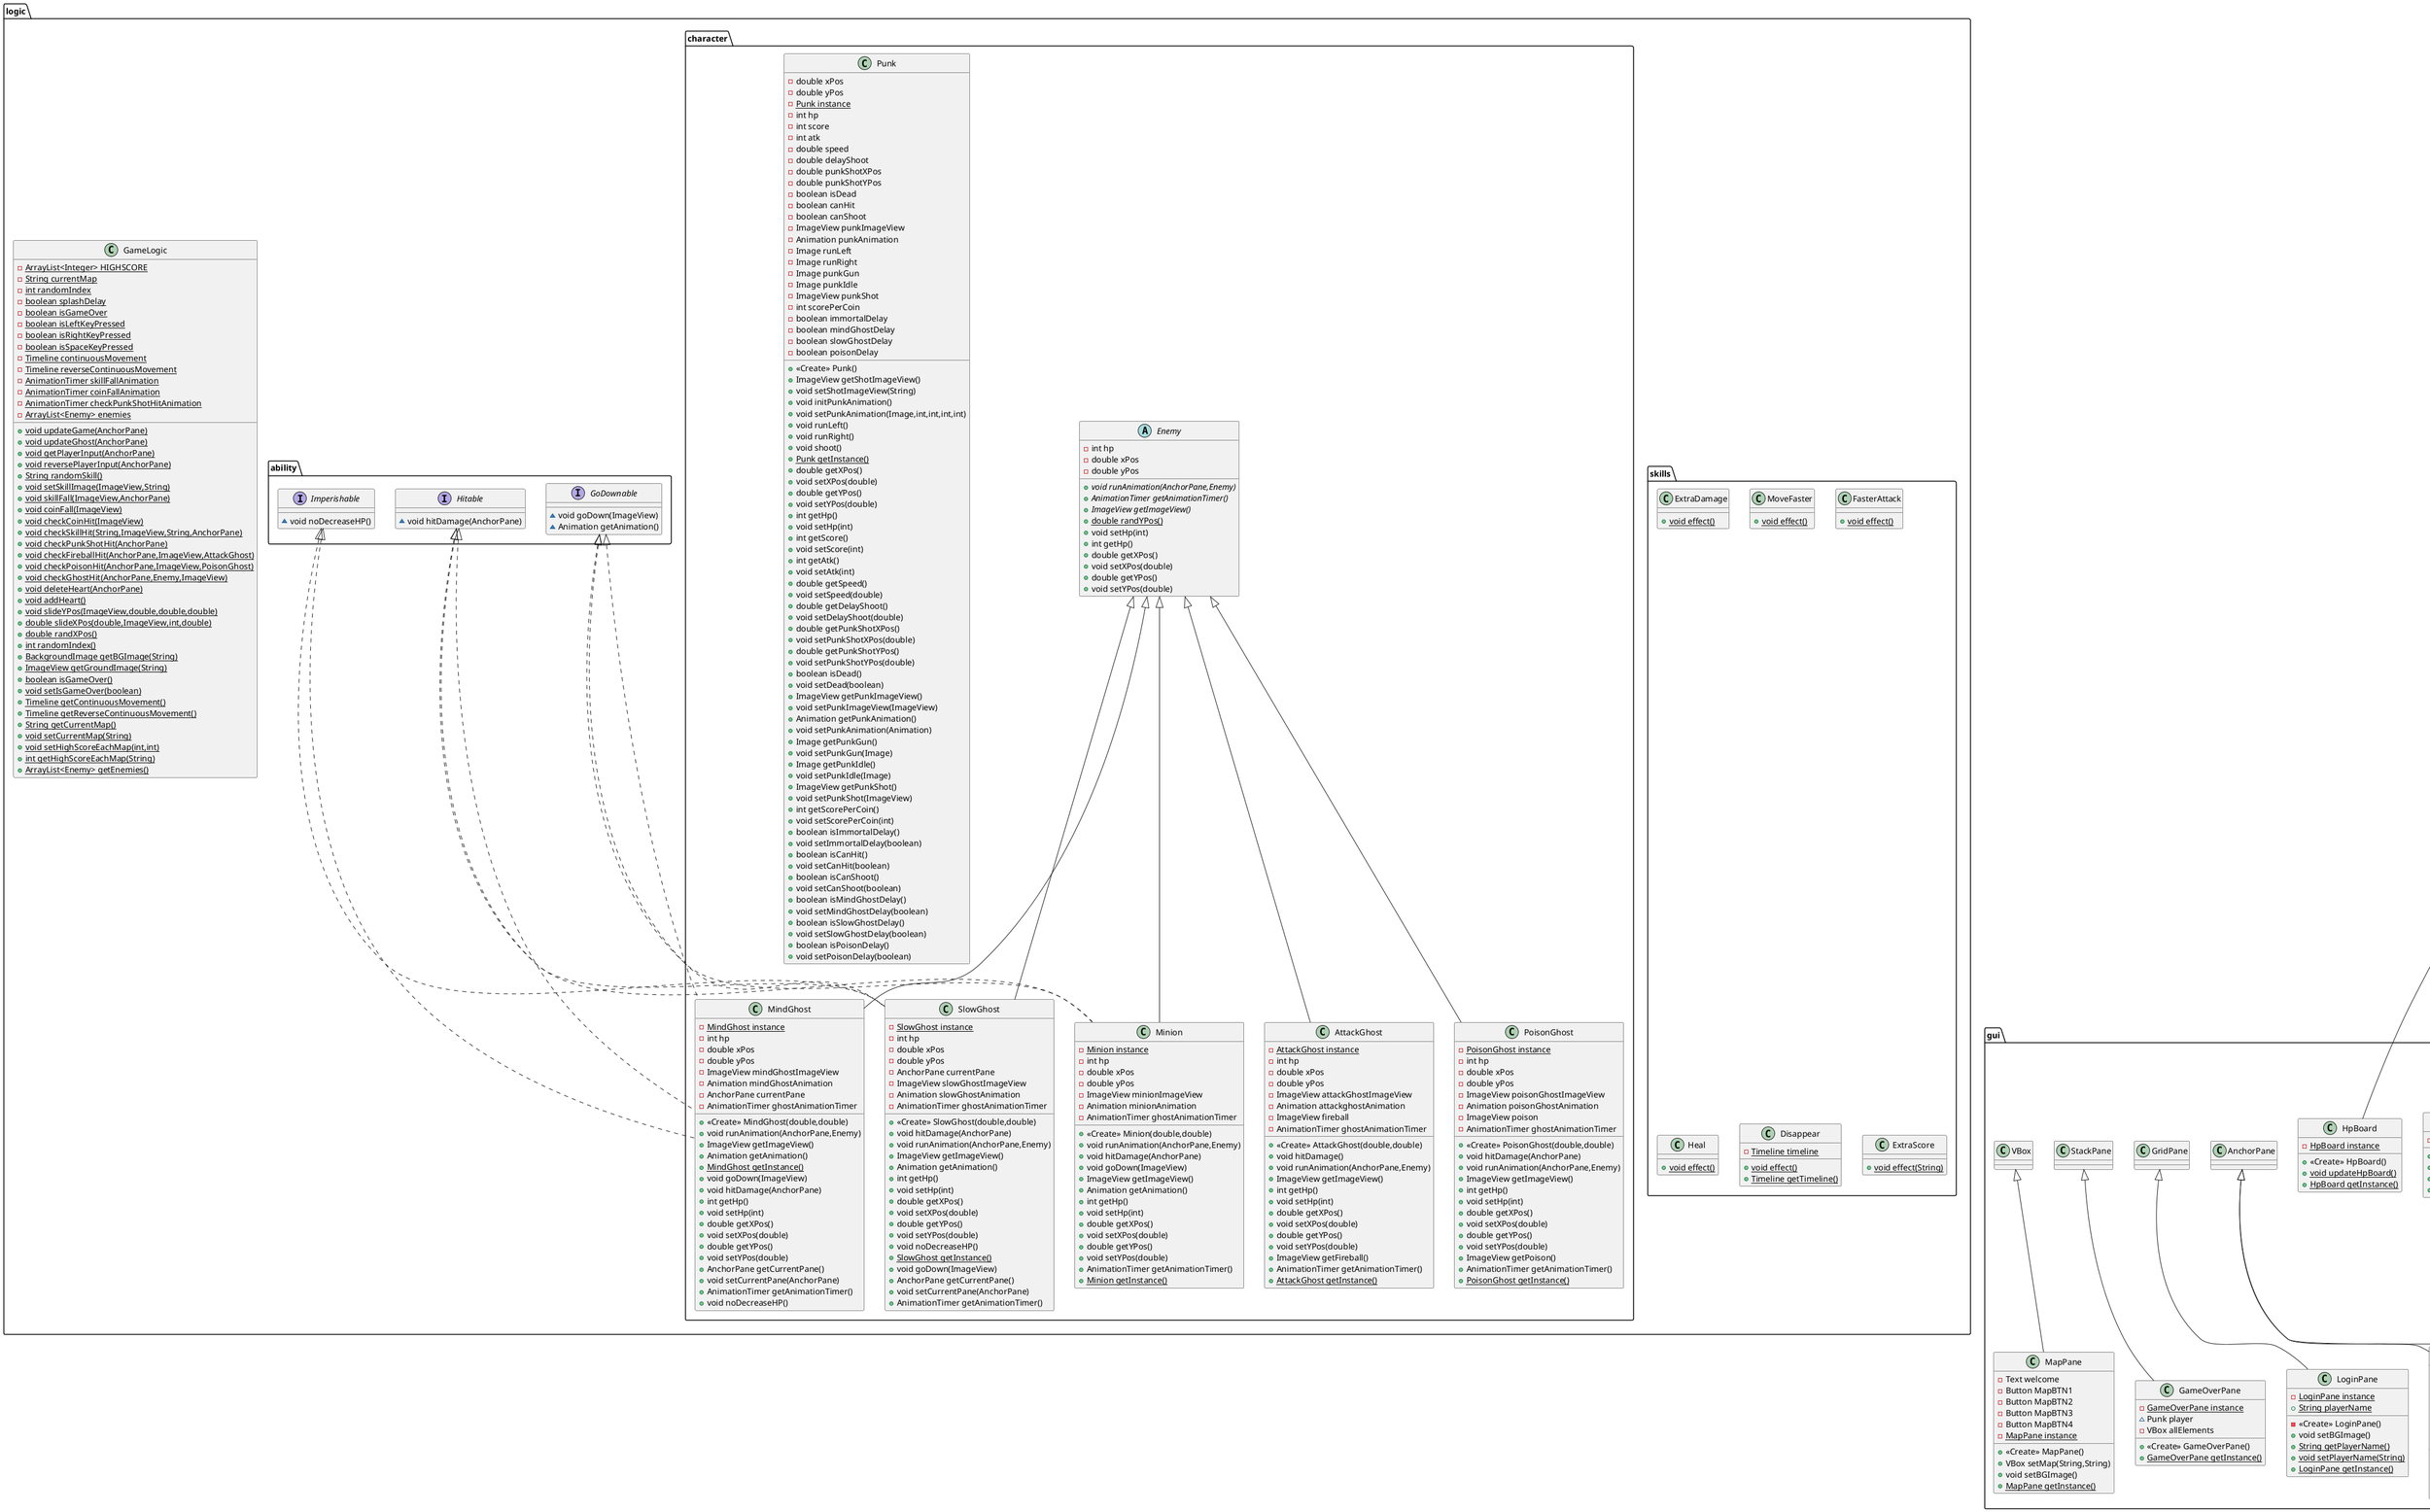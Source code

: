 @startuml
class gui.CaveMapPane {
- {static} CaveMapPane instance
- ImageView coin
- ImageView exit
- HpBoard hpBoard
- ScoreBoard scoreBoard
- ImageView skill
~ Punk punk
+ <<Create>> CaveMapPane()
- void fadeExitPage()
+ String toString()
+ {static} CaveMapPane getInstance()
}
class gui.JungleMapPane {
- {static} JungleMapPane instance
- ImageView coin
- ImageView skill
- ImageView exit
- HpBoard hpBoard
- ScoreBoard scoreBoard
~ Punk punk
+ <<Create>> JungleMapPane()
- void fadeExitPage()
+ String toString()
+ {static} JungleMapPane getInstance()
}
class logic.character.AttackGhost {
- {static} AttackGhost instance
- int hp
- double xPos
- double yPos
- ImageView attackGhostImageView
- Animation attackghostAnimation
- ImageView fireball
- AnimationTimer ghostAnimationTimer
+ <<Create>> AttackGhost(double,double)
+ void hitDamage()
+ void runAnimation(AnchorPane,Enemy)
+ ImageView getImageView()
+ int getHp()
+ void setHp(int)
+ double getXPos()
+ void setXPos(double)
+ double getYPos()
+ void setYPos(double)
+ ImageView getFireball()
+ AnimationTimer getAnimationTimer()
+ {static} AttackGhost getInstance()
}
class gui.LoginPane {
- {static} LoginPane instance
+ {static} String playerName
- <<Create>> LoginPane()
+ void setBGImage()
+ {static} String getPlayerName()
+ {static} void setPlayerName(String)
+ {static} LoginPane getInstance()
}
class sound.PlaySound {
- {static} PlaySound INSTANCE
+ {static} AudioClip defaultBG
+ {static} AudioClip caveMapBG
+ {static} AudioClip forestMapBG
+ {static} AudioClip factoryMapBG
+ {static} AudioClip jungleMapBG
+ {static} AudioClip skillHit
+ {static} AudioClip exit
+ {static} AudioClip getCoin
+ {static} AudioClip death
+ {static} AudioClip gameOverBG
+ {static} AudioClip poisonHit
+ {static} AudioClip playerShoot
+ {static} AudioClip ghostAndFireballHit
+ {static} void loadResource()
+ {static} void stopAllmapBG()
+ {static} PlaySound getInstance()
}
abstract class logic.character.Enemy {
- int hp
- double xPos
- double yPos
+ {abstract}void runAnimation(AnchorPane,Enemy)
+ {abstract}AnimationTimer getAnimationTimer()
+ {abstract}ImageView getImageView()
+ {static} double randYPos()
+ void setHp(int)
+ int getHp()
+ double getXPos()
+ void setXPos(double)
+ double getYPos()
+ void setYPos(double)
}
class logic.character.SlowGhost {
- {static} SlowGhost instance
- int hp
- double xPos
- double yPos
- AnchorPane currentPane
- ImageView slowGhostImageView
- Animation slowGhostAnimation
- AnimationTimer ghostAnimationTimer
+ <<Create>> SlowGhost(double,double)
+ void hitDamage(AnchorPane)
+ void runAnimation(AnchorPane,Enemy)
+ ImageView getImageView()
+ Animation getAnimation()
+ int getHp()
+ void setHp(int)
+ double getXPos()
+ void setXPos(double)
+ double getYPos()
+ void setYPos(double)
+ void noDecreaseHP()
+ {static} SlowGhost getInstance()
+ void goDown(ImageView)
+ AnchorPane getCurrentPane()
+ void setCurrentPane(AnchorPane)
+ AnimationTimer getAnimationTimer()
}
class logic.character.PoisonGhost {
- {static} PoisonGhost instance
- int hp
- double xPos
- double yPos
- ImageView poisonGhostImageView
- Animation poisonGhostAnimation
- ImageView poison
- AnimationTimer ghostAnimationTimer
+ <<Create>> PoisonGhost(double,double)
+ void hitDamage(AnchorPane)
+ void runAnimation(AnchorPane,Enemy)
+ ImageView getImageView()
+ int getHp()
+ void setHp(int)
+ double getXPos()
+ void setXPos(double)
+ double getYPos()
+ void setYPos(double)
+ ImageView getPoison()
+ AnimationTimer getAnimationTimer()
+ {static} PoisonGhost getInstance()
}
class logic.skills.ExtraDamage {
+ {static} void effect()
}
interface logic.ability.GoDownable {
~ void goDown(ImageView)
~ Animation getAnimation()
}
class gui.ForestMapPane {
- {static} ForestMapPane instance
- ImageView coin
- ImageView exit
- HpBoard hpBoard
- ScoreBoard scoreBoard
- ImageView skill
~ Punk punk
+ <<Create>> ForestMapPane()
- void fadeExitPage()
+ String toString()
+ {static} ForestMapPane getInstance()
}
class logic.skills.MoveFaster {
+ {static} void effect()
}
class gui.SpriteAnimation {
- {static} SpriteAnimation instance
- ImageView imageView
- int count
- int columns
- int offsetX
- int offsetY
- int width
- int height
- int lastIndex
+ <<Create>> SpriteAnimation(ImageView,Duration,int,int,int,int,int,int)
+ void setCount(int)
+ void setColumns(int)
+ void setWidth(int)
+ void setHeight(int)
# void interpolate(double)
+ {static} SpriteAnimation getInstance()
}
class logic.character.Punk {
- double xPos
- double yPos
- {static} Punk instance
- int hp
- int score
- int atk
- double speed
- double delayShoot
- double punkShotXPos
- double punkShotYPos
- boolean isDead
- boolean canHit
- boolean canShoot
- ImageView punkImageView
- Animation punkAnimation
- Image runLeft
- Image runRight
- Image punkGun
- Image punkIdle
- ImageView punkShot
- int scorePerCoin
- boolean immortalDelay
- boolean mindGhostDelay
- boolean slowGhostDelay
- boolean poisonDelay
+ <<Create>> Punk()
+ ImageView getShotImageView()
+ void setShotImageView(String)
+ void initPunkAnimation()
+ void setPunkAnimation(Image,int,int,int,int)
+ void runLeft()
+ void runRight()
+ void shoot()
+ {static} Punk getInstance()
+ double getXPos()
+ void setXPos(double)
+ double getYPos()
+ void setYPos(double)
+ int getHp()
+ void setHp(int)
+ int getScore()
+ void setScore(int)
+ int getAtk()
+ void setAtk(int)
+ double getSpeed()
+ void setSpeed(double)
+ double getDelayShoot()
+ void setDelayShoot(double)
+ double getPunkShotXPos()
+ void setPunkShotXPos(double)
+ double getPunkShotYPos()
+ void setPunkShotYPos(double)
+ boolean isDead()
+ void setDead(boolean)
+ ImageView getPunkImageView()
+ void setPunkImageView(ImageView)
+ Animation getPunkAnimation()
+ void setPunkAnimation(Animation)
+ Image getPunkGun()
+ void setPunkGun(Image)
+ Image getPunkIdle()
+ void setPunkIdle(Image)
+ ImageView getPunkShot()
+ void setPunkShot(ImageView)
+ int getScorePerCoin()
+ void setScorePerCoin(int)
+ boolean isImmortalDelay()
+ void setImmortalDelay(boolean)
+ boolean isCanHit()
+ void setCanHit(boolean)
+ boolean isCanShoot()
+ void setCanShoot(boolean)
+ boolean isMindGhostDelay()
+ void setMindGhostDelay(boolean)
+ boolean isSlowGhostDelay()
+ void setSlowGhostDelay(boolean)
+ boolean isPoisonDelay()
+ void setPoisonDelay(boolean)
}
class logic.skills.FasterAttack {
+ {static} void effect()
}
class gui.HpBoard {
- {static} HpBoard instance
+ <<Create>> HpBoard()
+ {static} void updateHpBoard()
+ {static} HpBoard getInstance()
}
class gui.FactoryMapPane {
- {static} FactoryMapPane instance
- ImageView exit
- ImageView coin
- ImageView skill
- HpBoard hpBoard
- ScoreBoard scoreBoard
~ Punk punk
+ <<Create>> FactoryMapPane()
- void fadeExitPage()
+ String toString()
+ {static} FactoryMapPane getInstance()
}
class main.Main {
- {static} Main instance
~ Parent root
~ Stage stage
+ void start(Stage)
+ void changeSceneJava(Parent)
+ {static} Main getInstance()
+ {static} void main(String[])
}
class logic.skills.Heal {
+ {static} void effect()
}
class logic.skills.Disappear {
- {static} Timeline timeline
+ {static} void effect()
+ {static} Timeline getTimeline()
}
class gui.GameOverPane {
- {static} GameOverPane instance
~ Punk player
- VBox allElements
+ <<Create>> GameOverPane()
+ {static} GameOverPane getInstance()
}
class utils.Constant {
- {static} Constant instance
- ArrayList<String> skillsName
+ <<Create>> Constant()
+ {static} Constant getInstance()
+ ArrayList<String> getSkillsName()
+ {static} int getIndexMap(String)
}
class logic.character.Minion {
- {static} Minion instance
- int hp
- double xPos
- double yPos
- ImageView minionImageView
- Animation minionAnimation
- AnimationTimer ghostAnimationTimer
+ <<Create>> Minion(double,double)
+ void runAnimation(AnchorPane,Enemy)
+ void hitDamage(AnchorPane)
+ void goDown(ImageView)
+ ImageView getImageView()
+ Animation getAnimation()
+ int getHp()
+ void setHp(int)
+ double getXPos()
+ void setXPos(double)
+ double getYPos()
+ void setYPos(double)
+ AnimationTimer getAnimationTimer()
+ {static} Minion getInstance()
}
interface logic.ability.Hitable {
~ void hitDamage(AnchorPane)
}
class gui.ScoreBoard {
- {static} ScoreBoard instance
+ <<Create>> ScoreBoard()
+ void setScoreboard()
+ void setTextScoreBoard(Text)
+ {static} ScoreBoard getInstance()
}
class gui.MapPane {
- Text welcome
- Button MapBTN1
- Button MapBTN2
- Button MapBTN3
- Button MapBTN4
- {static} MapPane instance
+ <<Create>> MapPane()
+ VBox setMap(String,String)
+ void setBGImage()
+ {static} MapPane getInstance()
}
class logic.character.MindGhost {
- {static} MindGhost instance
- int hp
- double xPos
- double yPos
- ImageView mindGhostImageView
- Animation mindGhostAnimation
- AnchorPane currentPane
- AnimationTimer ghostAnimationTimer
+ <<Create>> MindGhost(double,double)
+ void runAnimation(AnchorPane,Enemy)
+ ImageView getImageView()
+ Animation getAnimation()
+ {static} MindGhost getInstance()
+ void goDown(ImageView)
+ void hitDamage(AnchorPane)
+ int getHp()
+ void setHp(int)
+ double getXPos()
+ void setXPos(double)
+ double getYPos()
+ void setYPos(double)
+ AnchorPane getCurrentPane()
+ void setCurrentPane(AnchorPane)
+ AnimationTimer getAnimationTimer()
+ void noDecreaseHP()
}
interface logic.ability.Imperishable {
~ void noDecreaseHP()
}
class logic.skills.ExtraScore {
+ {static} void effect(String)
}
class gui.AboutGamePane {
- {static} AboutGamePane instance
- VBox contentVBox
- Button gotoMap
+ <<Create>> AboutGamePane()
+ {static} AboutGamePane getInstance()
}
class logic.GameLogic {
- {static} ArrayList<Integer> HIGHSCORE
- {static} String currentMap
- {static} int randomIndex
- {static} boolean splashDelay
- {static} boolean isGameOver
- {static} boolean isLeftKeyPressed
- {static} boolean isRightKeyPressed
- {static} boolean isSpaceKeyPressed
- {static} Timeline continuousMovement
- {static} Timeline reverseContinuousMovement
- {static} AnimationTimer skillFallAnimation
- {static} AnimationTimer coinFallAnimation
- {static} AnimationTimer checkPunkShotHitAnimation
- {static} ArrayList<Enemy> enemies
+ {static} void updateGame(AnchorPane)
+ {static} void updateGhost(AnchorPane)
+ {static} void getPlayerInput(AnchorPane)
+ {static} void reversePlayerInput(AnchorPane)
+ {static} String randomSkill()
+ {static} void setSkillImage(ImageView,String)
+ {static} void skillFall(ImageView,AnchorPane)
+ {static} void coinFall(ImageView)
+ {static} void checkCoinHit(ImageView)
+ {static} void checkSkillHit(String,ImageView,String,AnchorPane)
+ {static} void checkPunkShotHit(AnchorPane)
+ {static} void checkFireballHit(AnchorPane,ImageView,AttackGhost)
+ {static} void checkPoisonHit(AnchorPane,ImageView,PoisonGhost)
+ {static} void checkGhostHit(AnchorPane,Enemy,ImageView)
+ {static} void deleteHeart(AnchorPane)
+ {static} void addHeart()
+ {static} void slideYPos(ImageView,double,double,double)
+ {static} double slideXPos(double,ImageView,int,double)
+ {static} double randXPos()
+ {static} int randomIndex()
+ {static} BackgroundImage getBGImage(String)
+ {static} ImageView getGroundImage(String)
+ {static} boolean isGameOver()
+ {static} void setIsGameOver(boolean)
+ {static} Timeline getContinuousMovement()
+ {static} Timeline getReverseContinuousMovement()
+ {static} String getCurrentMap()
+ {static} void setCurrentMap(String)
+ {static} void setHighScoreEachMap(int,int)
+ {static} int getHighScoreEachMap(String)
+ {static} ArrayList<Enemy> getEnemies()
}


gui.AnchorPane <|-- gui.CaveMapPane
javafx.scene.layout.AnchorPane <|-- gui.JungleMapPane
logic.character.Enemy <|-- logic.character.AttackGhost
gui.GridPane <|-- gui.LoginPane
logic.ability.Imperishable <|.. logic.character.SlowGhost
logic.ability.GoDownable <|.. logic.character.SlowGhost
logic.ability.Hitable <|.. logic.character.SlowGhost
logic.character.Enemy <|-- logic.character.SlowGhost
logic.character.Enemy <|-- logic.character.PoisonGhost
gui.AnchorPane <|-- gui.ForestMapPane
javafx.animation.Transition <|-- gui.SpriteAnimation
javafx.scene.layout.HBox <|-- gui.HpBoard
javafx.scene.layout.AnchorPane <|-- gui.FactoryMapPane
javafx.application.Application <|-- main.Main
gui.StackPane <|-- gui.GameOverPane
logic.ability.Hitable <|.. logic.character.Minion
logic.ability.GoDownable <|.. logic.character.Minion
logic.character.Enemy <|-- logic.character.Minion
javafx.scene.layout.HBox <|-- gui.ScoreBoard
gui.VBox <|-- gui.MapPane
logic.ability.Hitable <|.. logic.character.MindGhost
logic.ability.GoDownable <|.. logic.character.MindGhost
logic.ability.Imperishable <|.. logic.character.MindGhost
logic.character.Enemy <|-- logic.character.MindGhost
javafx.scene.layout.AnchorPane <|-- gui.AboutGamePane
@enduml